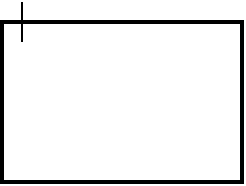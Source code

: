 <mxfile version="22.1.7" type="github">
  <diagram name="Page-1" id="K9Cke3Bsd1ADq4cECUO9">
    <mxGraphModel dx="368" dy="186" grid="1" gridSize="10" guides="1" tooltips="1" connect="1" arrows="1" fold="1" page="1" pageScale="1" pageWidth="850" pageHeight="1100" math="0" shadow="0">
      <root>
        <mxCell id="0" />
        <mxCell id="1" parent="0" />
        <mxCell id="Aw8QtkHz_Yl_RT4PsV1d-1" value="" style="rounded=0;whiteSpace=wrap;html=1;fillColor=none;strokeWidth=2;" parent="1" vertex="1">
          <mxGeometry x="120" y="90" width="120" height="80" as="geometry" />
        </mxCell>
        <mxCell id="xC2fieb3NHR45utozSEp-1" value="" style="endArrow=none;html=1;rounded=0;" edge="1" parent="1">
          <mxGeometry width="50" height="50" relative="1" as="geometry">
            <mxPoint x="130" y="100" as="sourcePoint" />
            <mxPoint x="130" y="80" as="targetPoint" />
          </mxGeometry>
        </mxCell>
      </root>
    </mxGraphModel>
  </diagram>
</mxfile>
